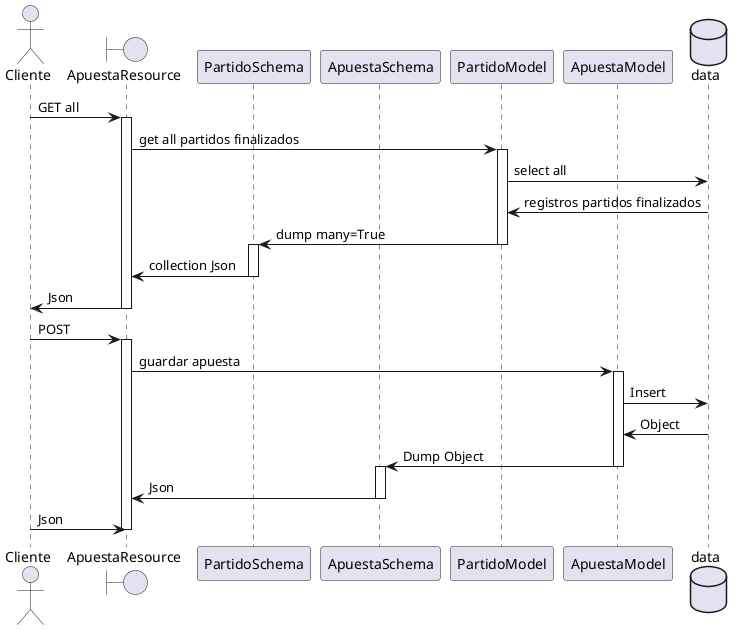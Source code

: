 @startuml
actor Cliente
boundary ApuestaResource
participant PartidoSchema
participant ApuestaSchema
participant PartidoModel
participant ApuestaModel
database data

Cliente -> ApuestaResource: GET all
activate ApuestaResource
ApuestaResource -> PartidoModel: get all partidos finalizados
activate PartidoModel
PartidoModel -> data: select all
PartidoModel <- data: registros partidos finalizados
PartidoSchema <- PartidoModel: dump many=True
deactivate PartidoModel
activate PartidoSchema
PartidoSchema -> ApuestaResource: collection Json
deactivate PartidoSchema
Cliente <- ApuestaResource: Json
deactivate ApuestaResource

Cliente -> ApuestaResource: POST
activate ApuestaResource
ApuestaResource -> ApuestaModel: guardar apuesta
activate ApuestaModel
ApuestaModel -> data: Insert
ApuestaModel <- data: Object
ApuestaSchema <- ApuestaModel: Dump Object
deactivate ApuestaModel
activate ApuestaSchema
ApuestaSchema -> ApuestaResource: Json
deactivate ApuestaSchema
Cliente -> ApuestaResource: Json
deactivate ApuestaResource


@enduml